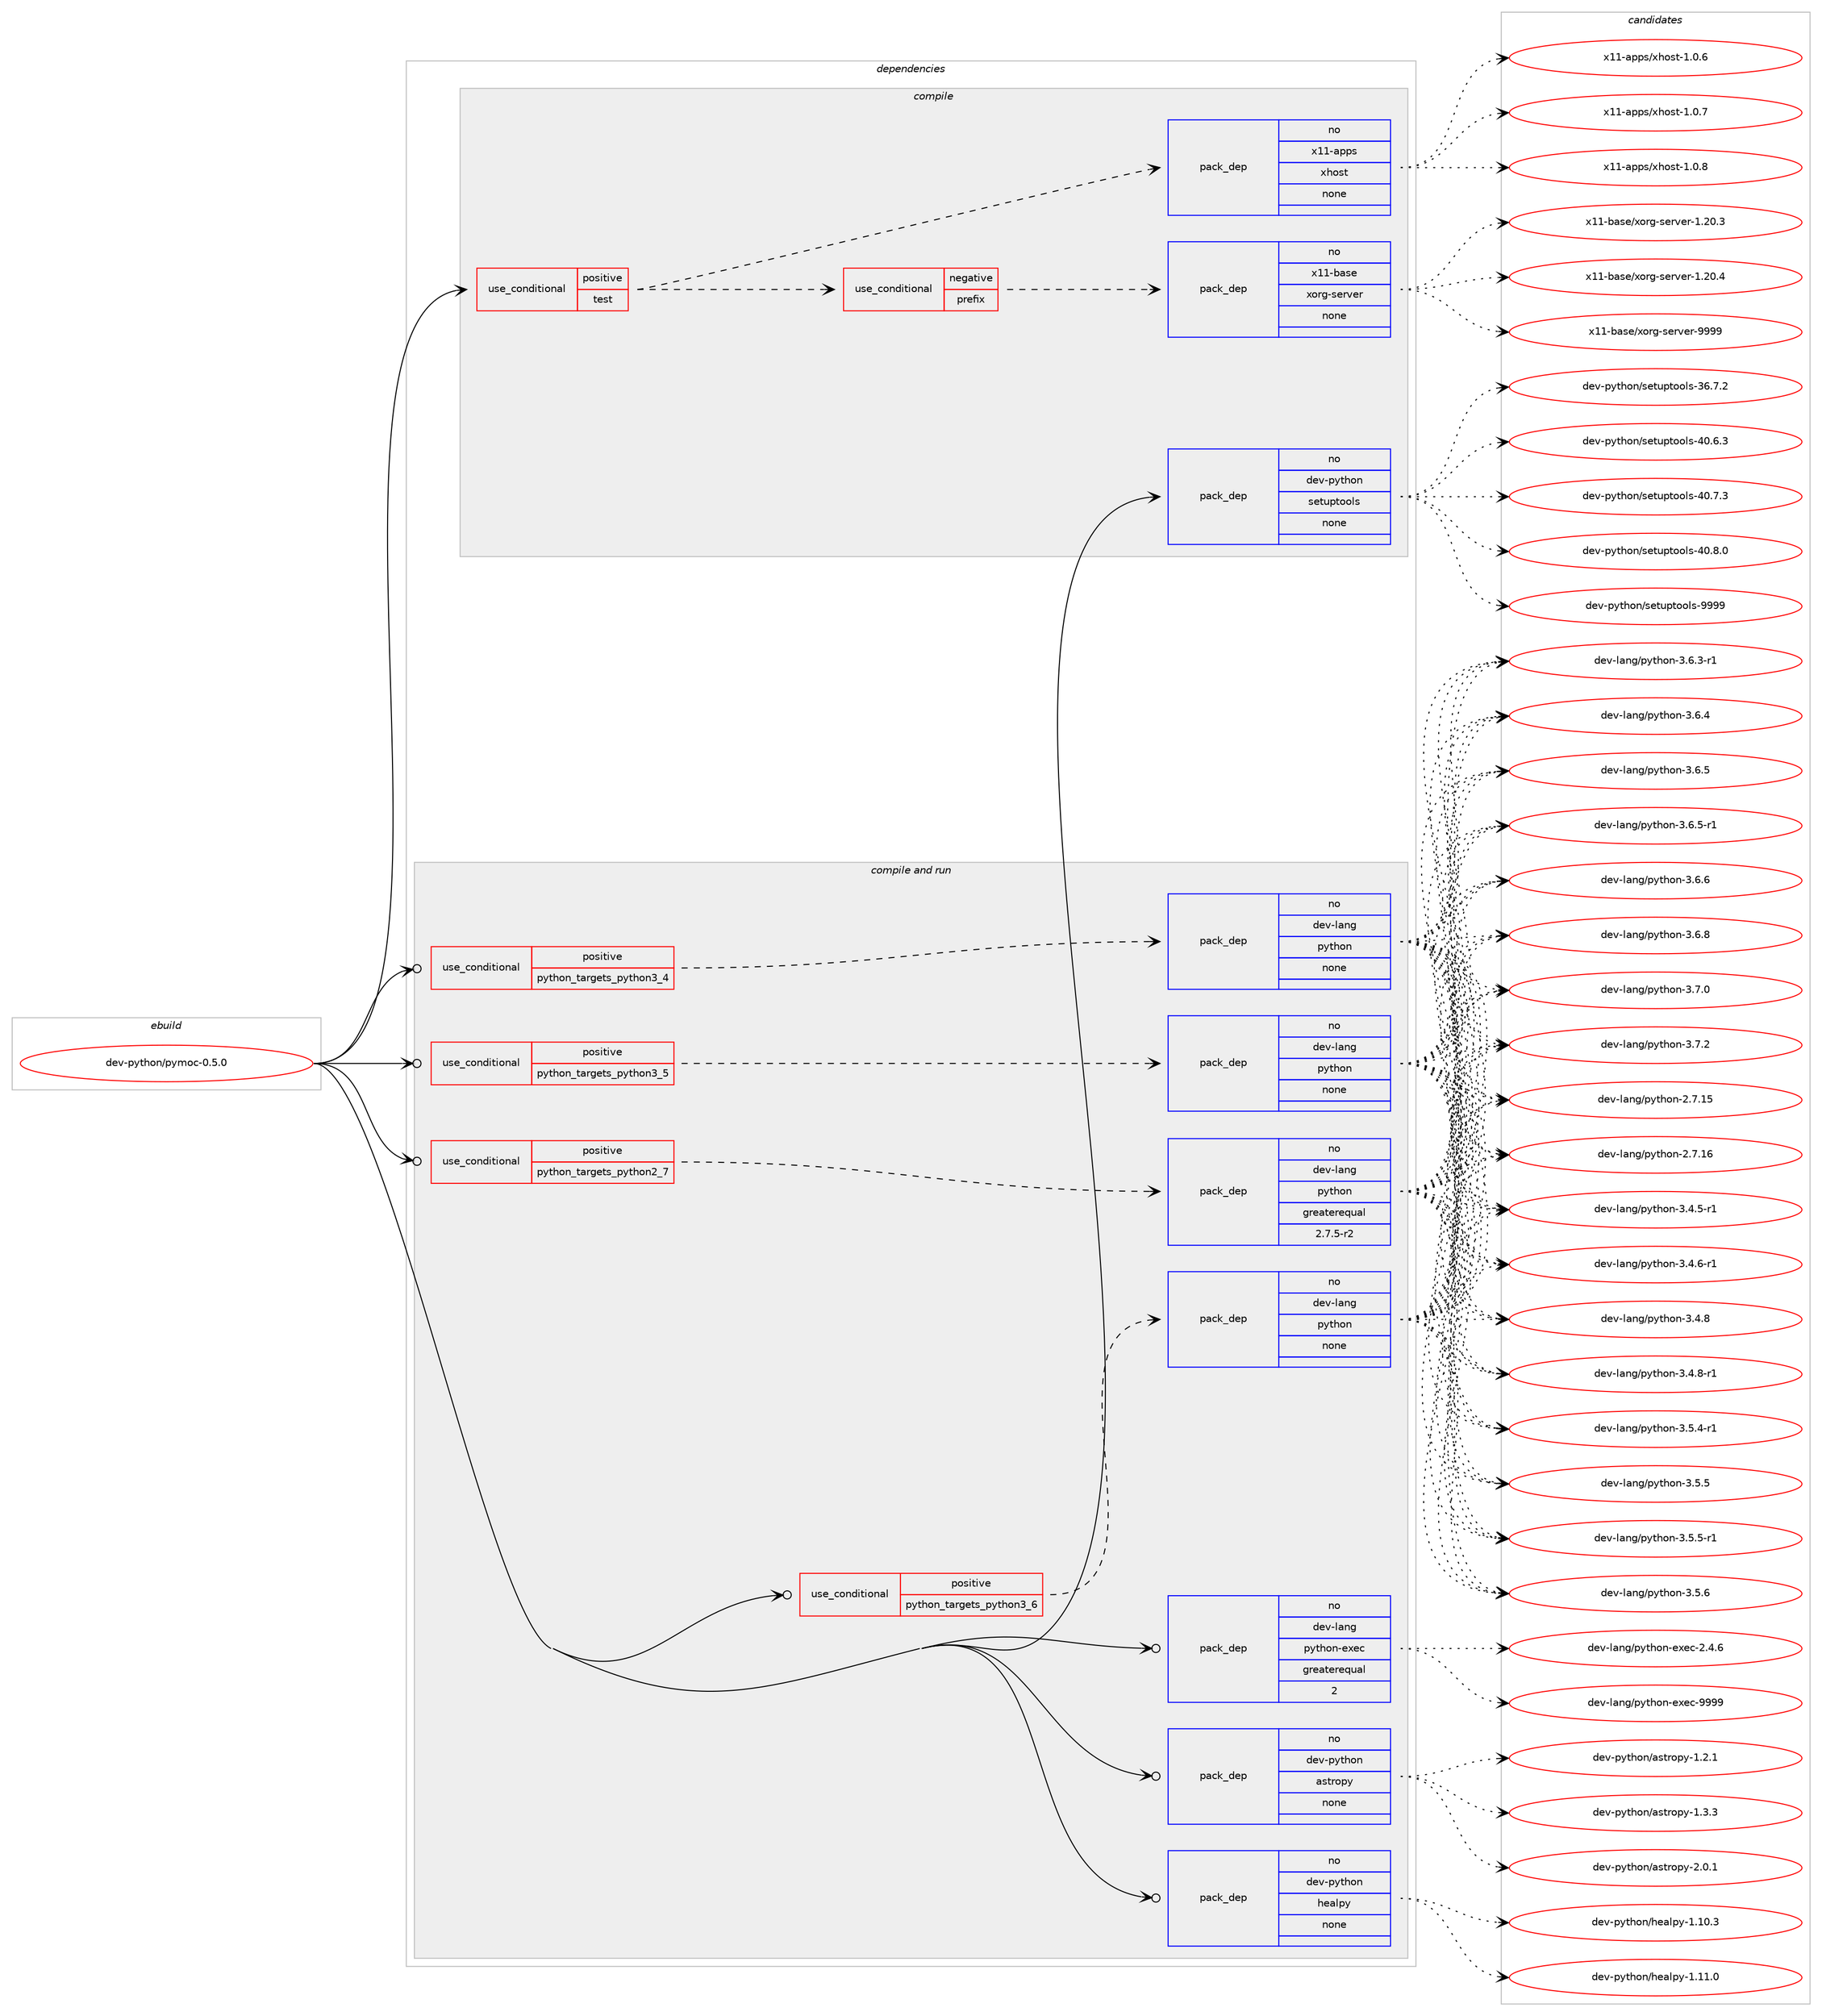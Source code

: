 digraph prolog {

# *************
# Graph options
# *************

newrank=true;
concentrate=true;
compound=true;
graph [rankdir=LR,fontname=Helvetica,fontsize=10,ranksep=1.5];#, ranksep=2.5, nodesep=0.2];
edge  [arrowhead=vee];
node  [fontname=Helvetica,fontsize=10];

# **********
# The ebuild
# **********

subgraph cluster_leftcol {
color=gray;
rank=same;
label=<<i>ebuild</i>>;
id [label="dev-python/pymoc-0.5.0", color=red, width=4, href="../dev-python/pymoc-0.5.0.svg"];
}

# ****************
# The dependencies
# ****************

subgraph cluster_midcol {
color=gray;
label=<<i>dependencies</i>>;
subgraph cluster_compile {
fillcolor="#eeeeee";
style=filled;
label=<<i>compile</i>>;
subgraph cond381189 {
dependency1430460 [label=<<TABLE BORDER="0" CELLBORDER="1" CELLSPACING="0" CELLPADDING="4"><TR><TD ROWSPAN="3" CELLPADDING="10">use_conditional</TD></TR><TR><TD>positive</TD></TR><TR><TD>test</TD></TR></TABLE>>, shape=none, color=red];
subgraph cond381190 {
dependency1430461 [label=<<TABLE BORDER="0" CELLBORDER="1" CELLSPACING="0" CELLPADDING="4"><TR><TD ROWSPAN="3" CELLPADDING="10">use_conditional</TD></TR><TR><TD>negative</TD></TR><TR><TD>prefix</TD></TR></TABLE>>, shape=none, color=red];
subgraph pack1025949 {
dependency1430462 [label=<<TABLE BORDER="0" CELLBORDER="1" CELLSPACING="0" CELLPADDING="4" WIDTH="220"><TR><TD ROWSPAN="6" CELLPADDING="30">pack_dep</TD></TR><TR><TD WIDTH="110">no</TD></TR><TR><TD>x11-base</TD></TR><TR><TD>xorg-server</TD></TR><TR><TD>none</TD></TR><TR><TD></TD></TR></TABLE>>, shape=none, color=blue];
}
dependency1430461:e -> dependency1430462:w [weight=20,style="dashed",arrowhead="vee"];
}
dependency1430460:e -> dependency1430461:w [weight=20,style="dashed",arrowhead="vee"];
subgraph pack1025950 {
dependency1430463 [label=<<TABLE BORDER="0" CELLBORDER="1" CELLSPACING="0" CELLPADDING="4" WIDTH="220"><TR><TD ROWSPAN="6" CELLPADDING="30">pack_dep</TD></TR><TR><TD WIDTH="110">no</TD></TR><TR><TD>x11-apps</TD></TR><TR><TD>xhost</TD></TR><TR><TD>none</TD></TR><TR><TD></TD></TR></TABLE>>, shape=none, color=blue];
}
dependency1430460:e -> dependency1430463:w [weight=20,style="dashed",arrowhead="vee"];
}
id:e -> dependency1430460:w [weight=20,style="solid",arrowhead="vee"];
subgraph pack1025951 {
dependency1430464 [label=<<TABLE BORDER="0" CELLBORDER="1" CELLSPACING="0" CELLPADDING="4" WIDTH="220"><TR><TD ROWSPAN="6" CELLPADDING="30">pack_dep</TD></TR><TR><TD WIDTH="110">no</TD></TR><TR><TD>dev-python</TD></TR><TR><TD>setuptools</TD></TR><TR><TD>none</TD></TR><TR><TD></TD></TR></TABLE>>, shape=none, color=blue];
}
id:e -> dependency1430464:w [weight=20,style="solid",arrowhead="vee"];
}
subgraph cluster_compileandrun {
fillcolor="#eeeeee";
style=filled;
label=<<i>compile and run</i>>;
subgraph cond381191 {
dependency1430465 [label=<<TABLE BORDER="0" CELLBORDER="1" CELLSPACING="0" CELLPADDING="4"><TR><TD ROWSPAN="3" CELLPADDING="10">use_conditional</TD></TR><TR><TD>positive</TD></TR><TR><TD>python_targets_python2_7</TD></TR></TABLE>>, shape=none, color=red];
subgraph pack1025952 {
dependency1430466 [label=<<TABLE BORDER="0" CELLBORDER="1" CELLSPACING="0" CELLPADDING="4" WIDTH="220"><TR><TD ROWSPAN="6" CELLPADDING="30">pack_dep</TD></TR><TR><TD WIDTH="110">no</TD></TR><TR><TD>dev-lang</TD></TR><TR><TD>python</TD></TR><TR><TD>greaterequal</TD></TR><TR><TD>2.7.5-r2</TD></TR></TABLE>>, shape=none, color=blue];
}
dependency1430465:e -> dependency1430466:w [weight=20,style="dashed",arrowhead="vee"];
}
id:e -> dependency1430465:w [weight=20,style="solid",arrowhead="odotvee"];
subgraph cond381192 {
dependency1430467 [label=<<TABLE BORDER="0" CELLBORDER="1" CELLSPACING="0" CELLPADDING="4"><TR><TD ROWSPAN="3" CELLPADDING="10">use_conditional</TD></TR><TR><TD>positive</TD></TR><TR><TD>python_targets_python3_4</TD></TR></TABLE>>, shape=none, color=red];
subgraph pack1025953 {
dependency1430468 [label=<<TABLE BORDER="0" CELLBORDER="1" CELLSPACING="0" CELLPADDING="4" WIDTH="220"><TR><TD ROWSPAN="6" CELLPADDING="30">pack_dep</TD></TR><TR><TD WIDTH="110">no</TD></TR><TR><TD>dev-lang</TD></TR><TR><TD>python</TD></TR><TR><TD>none</TD></TR><TR><TD></TD></TR></TABLE>>, shape=none, color=blue];
}
dependency1430467:e -> dependency1430468:w [weight=20,style="dashed",arrowhead="vee"];
}
id:e -> dependency1430467:w [weight=20,style="solid",arrowhead="odotvee"];
subgraph cond381193 {
dependency1430469 [label=<<TABLE BORDER="0" CELLBORDER="1" CELLSPACING="0" CELLPADDING="4"><TR><TD ROWSPAN="3" CELLPADDING="10">use_conditional</TD></TR><TR><TD>positive</TD></TR><TR><TD>python_targets_python3_5</TD></TR></TABLE>>, shape=none, color=red];
subgraph pack1025954 {
dependency1430470 [label=<<TABLE BORDER="0" CELLBORDER="1" CELLSPACING="0" CELLPADDING="4" WIDTH="220"><TR><TD ROWSPAN="6" CELLPADDING="30">pack_dep</TD></TR><TR><TD WIDTH="110">no</TD></TR><TR><TD>dev-lang</TD></TR><TR><TD>python</TD></TR><TR><TD>none</TD></TR><TR><TD></TD></TR></TABLE>>, shape=none, color=blue];
}
dependency1430469:e -> dependency1430470:w [weight=20,style="dashed",arrowhead="vee"];
}
id:e -> dependency1430469:w [weight=20,style="solid",arrowhead="odotvee"];
subgraph cond381194 {
dependency1430471 [label=<<TABLE BORDER="0" CELLBORDER="1" CELLSPACING="0" CELLPADDING="4"><TR><TD ROWSPAN="3" CELLPADDING="10">use_conditional</TD></TR><TR><TD>positive</TD></TR><TR><TD>python_targets_python3_6</TD></TR></TABLE>>, shape=none, color=red];
subgraph pack1025955 {
dependency1430472 [label=<<TABLE BORDER="0" CELLBORDER="1" CELLSPACING="0" CELLPADDING="4" WIDTH="220"><TR><TD ROWSPAN="6" CELLPADDING="30">pack_dep</TD></TR><TR><TD WIDTH="110">no</TD></TR><TR><TD>dev-lang</TD></TR><TR><TD>python</TD></TR><TR><TD>none</TD></TR><TR><TD></TD></TR></TABLE>>, shape=none, color=blue];
}
dependency1430471:e -> dependency1430472:w [weight=20,style="dashed",arrowhead="vee"];
}
id:e -> dependency1430471:w [weight=20,style="solid",arrowhead="odotvee"];
subgraph pack1025956 {
dependency1430473 [label=<<TABLE BORDER="0" CELLBORDER="1" CELLSPACING="0" CELLPADDING="4" WIDTH="220"><TR><TD ROWSPAN="6" CELLPADDING="30">pack_dep</TD></TR><TR><TD WIDTH="110">no</TD></TR><TR><TD>dev-lang</TD></TR><TR><TD>python-exec</TD></TR><TR><TD>greaterequal</TD></TR><TR><TD>2</TD></TR></TABLE>>, shape=none, color=blue];
}
id:e -> dependency1430473:w [weight=20,style="solid",arrowhead="odotvee"];
subgraph pack1025957 {
dependency1430474 [label=<<TABLE BORDER="0" CELLBORDER="1" CELLSPACING="0" CELLPADDING="4" WIDTH="220"><TR><TD ROWSPAN="6" CELLPADDING="30">pack_dep</TD></TR><TR><TD WIDTH="110">no</TD></TR><TR><TD>dev-python</TD></TR><TR><TD>astropy</TD></TR><TR><TD>none</TD></TR><TR><TD></TD></TR></TABLE>>, shape=none, color=blue];
}
id:e -> dependency1430474:w [weight=20,style="solid",arrowhead="odotvee"];
subgraph pack1025958 {
dependency1430475 [label=<<TABLE BORDER="0" CELLBORDER="1" CELLSPACING="0" CELLPADDING="4" WIDTH="220"><TR><TD ROWSPAN="6" CELLPADDING="30">pack_dep</TD></TR><TR><TD WIDTH="110">no</TD></TR><TR><TD>dev-python</TD></TR><TR><TD>healpy</TD></TR><TR><TD>none</TD></TR><TR><TD></TD></TR></TABLE>>, shape=none, color=blue];
}
id:e -> dependency1430475:w [weight=20,style="solid",arrowhead="odotvee"];
}
subgraph cluster_run {
fillcolor="#eeeeee";
style=filled;
label=<<i>run</i>>;
}
}

# **************
# The candidates
# **************

subgraph cluster_choices {
rank=same;
color=gray;
label=<<i>candidates</i>>;

subgraph choice1025949 {
color=black;
nodesep=1;
choice1204949459897115101471201111141034511510111411810111445494650484651 [label="x11-base/xorg-server-1.20.3", color=red, width=4,href="../x11-base/xorg-server-1.20.3.svg"];
choice1204949459897115101471201111141034511510111411810111445494650484652 [label="x11-base/xorg-server-1.20.4", color=red, width=4,href="../x11-base/xorg-server-1.20.4.svg"];
choice120494945989711510147120111114103451151011141181011144557575757 [label="x11-base/xorg-server-9999", color=red, width=4,href="../x11-base/xorg-server-9999.svg"];
dependency1430462:e -> choice1204949459897115101471201111141034511510111411810111445494650484651:w [style=dotted,weight="100"];
dependency1430462:e -> choice1204949459897115101471201111141034511510111411810111445494650484652:w [style=dotted,weight="100"];
dependency1430462:e -> choice120494945989711510147120111114103451151011141181011144557575757:w [style=dotted,weight="100"];
}
subgraph choice1025950 {
color=black;
nodesep=1;
choice1204949459711211211547120104111115116454946484654 [label="x11-apps/xhost-1.0.6", color=red, width=4,href="../x11-apps/xhost-1.0.6.svg"];
choice1204949459711211211547120104111115116454946484655 [label="x11-apps/xhost-1.0.7", color=red, width=4,href="../x11-apps/xhost-1.0.7.svg"];
choice1204949459711211211547120104111115116454946484656 [label="x11-apps/xhost-1.0.8", color=red, width=4,href="../x11-apps/xhost-1.0.8.svg"];
dependency1430463:e -> choice1204949459711211211547120104111115116454946484654:w [style=dotted,weight="100"];
dependency1430463:e -> choice1204949459711211211547120104111115116454946484655:w [style=dotted,weight="100"];
dependency1430463:e -> choice1204949459711211211547120104111115116454946484656:w [style=dotted,weight="100"];
}
subgraph choice1025951 {
color=black;
nodesep=1;
choice100101118451121211161041111104711510111611711211611111110811545515446554650 [label="dev-python/setuptools-36.7.2", color=red, width=4,href="../dev-python/setuptools-36.7.2.svg"];
choice100101118451121211161041111104711510111611711211611111110811545524846544651 [label="dev-python/setuptools-40.6.3", color=red, width=4,href="../dev-python/setuptools-40.6.3.svg"];
choice100101118451121211161041111104711510111611711211611111110811545524846554651 [label="dev-python/setuptools-40.7.3", color=red, width=4,href="../dev-python/setuptools-40.7.3.svg"];
choice100101118451121211161041111104711510111611711211611111110811545524846564648 [label="dev-python/setuptools-40.8.0", color=red, width=4,href="../dev-python/setuptools-40.8.0.svg"];
choice10010111845112121116104111110471151011161171121161111111081154557575757 [label="dev-python/setuptools-9999", color=red, width=4,href="../dev-python/setuptools-9999.svg"];
dependency1430464:e -> choice100101118451121211161041111104711510111611711211611111110811545515446554650:w [style=dotted,weight="100"];
dependency1430464:e -> choice100101118451121211161041111104711510111611711211611111110811545524846544651:w [style=dotted,weight="100"];
dependency1430464:e -> choice100101118451121211161041111104711510111611711211611111110811545524846554651:w [style=dotted,weight="100"];
dependency1430464:e -> choice100101118451121211161041111104711510111611711211611111110811545524846564648:w [style=dotted,weight="100"];
dependency1430464:e -> choice10010111845112121116104111110471151011161171121161111111081154557575757:w [style=dotted,weight="100"];
}
subgraph choice1025952 {
color=black;
nodesep=1;
choice10010111845108971101034711212111610411111045504655464953 [label="dev-lang/python-2.7.15", color=red, width=4,href="../dev-lang/python-2.7.15.svg"];
choice10010111845108971101034711212111610411111045504655464954 [label="dev-lang/python-2.7.16", color=red, width=4,href="../dev-lang/python-2.7.16.svg"];
choice1001011184510897110103471121211161041111104551465246534511449 [label="dev-lang/python-3.4.5-r1", color=red, width=4,href="../dev-lang/python-3.4.5-r1.svg"];
choice1001011184510897110103471121211161041111104551465246544511449 [label="dev-lang/python-3.4.6-r1", color=red, width=4,href="../dev-lang/python-3.4.6-r1.svg"];
choice100101118451089711010347112121116104111110455146524656 [label="dev-lang/python-3.4.8", color=red, width=4,href="../dev-lang/python-3.4.8.svg"];
choice1001011184510897110103471121211161041111104551465246564511449 [label="dev-lang/python-3.4.8-r1", color=red, width=4,href="../dev-lang/python-3.4.8-r1.svg"];
choice1001011184510897110103471121211161041111104551465346524511449 [label="dev-lang/python-3.5.4-r1", color=red, width=4,href="../dev-lang/python-3.5.4-r1.svg"];
choice100101118451089711010347112121116104111110455146534653 [label="dev-lang/python-3.5.5", color=red, width=4,href="../dev-lang/python-3.5.5.svg"];
choice1001011184510897110103471121211161041111104551465346534511449 [label="dev-lang/python-3.5.5-r1", color=red, width=4,href="../dev-lang/python-3.5.5-r1.svg"];
choice100101118451089711010347112121116104111110455146534654 [label="dev-lang/python-3.5.6", color=red, width=4,href="../dev-lang/python-3.5.6.svg"];
choice1001011184510897110103471121211161041111104551465446514511449 [label="dev-lang/python-3.6.3-r1", color=red, width=4,href="../dev-lang/python-3.6.3-r1.svg"];
choice100101118451089711010347112121116104111110455146544652 [label="dev-lang/python-3.6.4", color=red, width=4,href="../dev-lang/python-3.6.4.svg"];
choice100101118451089711010347112121116104111110455146544653 [label="dev-lang/python-3.6.5", color=red, width=4,href="../dev-lang/python-3.6.5.svg"];
choice1001011184510897110103471121211161041111104551465446534511449 [label="dev-lang/python-3.6.5-r1", color=red, width=4,href="../dev-lang/python-3.6.5-r1.svg"];
choice100101118451089711010347112121116104111110455146544654 [label="dev-lang/python-3.6.6", color=red, width=4,href="../dev-lang/python-3.6.6.svg"];
choice100101118451089711010347112121116104111110455146544656 [label="dev-lang/python-3.6.8", color=red, width=4,href="../dev-lang/python-3.6.8.svg"];
choice100101118451089711010347112121116104111110455146554648 [label="dev-lang/python-3.7.0", color=red, width=4,href="../dev-lang/python-3.7.0.svg"];
choice100101118451089711010347112121116104111110455146554650 [label="dev-lang/python-3.7.2", color=red, width=4,href="../dev-lang/python-3.7.2.svg"];
dependency1430466:e -> choice10010111845108971101034711212111610411111045504655464953:w [style=dotted,weight="100"];
dependency1430466:e -> choice10010111845108971101034711212111610411111045504655464954:w [style=dotted,weight="100"];
dependency1430466:e -> choice1001011184510897110103471121211161041111104551465246534511449:w [style=dotted,weight="100"];
dependency1430466:e -> choice1001011184510897110103471121211161041111104551465246544511449:w [style=dotted,weight="100"];
dependency1430466:e -> choice100101118451089711010347112121116104111110455146524656:w [style=dotted,weight="100"];
dependency1430466:e -> choice1001011184510897110103471121211161041111104551465246564511449:w [style=dotted,weight="100"];
dependency1430466:e -> choice1001011184510897110103471121211161041111104551465346524511449:w [style=dotted,weight="100"];
dependency1430466:e -> choice100101118451089711010347112121116104111110455146534653:w [style=dotted,weight="100"];
dependency1430466:e -> choice1001011184510897110103471121211161041111104551465346534511449:w [style=dotted,weight="100"];
dependency1430466:e -> choice100101118451089711010347112121116104111110455146534654:w [style=dotted,weight="100"];
dependency1430466:e -> choice1001011184510897110103471121211161041111104551465446514511449:w [style=dotted,weight="100"];
dependency1430466:e -> choice100101118451089711010347112121116104111110455146544652:w [style=dotted,weight="100"];
dependency1430466:e -> choice100101118451089711010347112121116104111110455146544653:w [style=dotted,weight="100"];
dependency1430466:e -> choice1001011184510897110103471121211161041111104551465446534511449:w [style=dotted,weight="100"];
dependency1430466:e -> choice100101118451089711010347112121116104111110455146544654:w [style=dotted,weight="100"];
dependency1430466:e -> choice100101118451089711010347112121116104111110455146544656:w [style=dotted,weight="100"];
dependency1430466:e -> choice100101118451089711010347112121116104111110455146554648:w [style=dotted,weight="100"];
dependency1430466:e -> choice100101118451089711010347112121116104111110455146554650:w [style=dotted,weight="100"];
}
subgraph choice1025953 {
color=black;
nodesep=1;
choice10010111845108971101034711212111610411111045504655464953 [label="dev-lang/python-2.7.15", color=red, width=4,href="../dev-lang/python-2.7.15.svg"];
choice10010111845108971101034711212111610411111045504655464954 [label="dev-lang/python-2.7.16", color=red, width=4,href="../dev-lang/python-2.7.16.svg"];
choice1001011184510897110103471121211161041111104551465246534511449 [label="dev-lang/python-3.4.5-r1", color=red, width=4,href="../dev-lang/python-3.4.5-r1.svg"];
choice1001011184510897110103471121211161041111104551465246544511449 [label="dev-lang/python-3.4.6-r1", color=red, width=4,href="../dev-lang/python-3.4.6-r1.svg"];
choice100101118451089711010347112121116104111110455146524656 [label="dev-lang/python-3.4.8", color=red, width=4,href="../dev-lang/python-3.4.8.svg"];
choice1001011184510897110103471121211161041111104551465246564511449 [label="dev-lang/python-3.4.8-r1", color=red, width=4,href="../dev-lang/python-3.4.8-r1.svg"];
choice1001011184510897110103471121211161041111104551465346524511449 [label="dev-lang/python-3.5.4-r1", color=red, width=4,href="../dev-lang/python-3.5.4-r1.svg"];
choice100101118451089711010347112121116104111110455146534653 [label="dev-lang/python-3.5.5", color=red, width=4,href="../dev-lang/python-3.5.5.svg"];
choice1001011184510897110103471121211161041111104551465346534511449 [label="dev-lang/python-3.5.5-r1", color=red, width=4,href="../dev-lang/python-3.5.5-r1.svg"];
choice100101118451089711010347112121116104111110455146534654 [label="dev-lang/python-3.5.6", color=red, width=4,href="../dev-lang/python-3.5.6.svg"];
choice1001011184510897110103471121211161041111104551465446514511449 [label="dev-lang/python-3.6.3-r1", color=red, width=4,href="../dev-lang/python-3.6.3-r1.svg"];
choice100101118451089711010347112121116104111110455146544652 [label="dev-lang/python-3.6.4", color=red, width=4,href="../dev-lang/python-3.6.4.svg"];
choice100101118451089711010347112121116104111110455146544653 [label="dev-lang/python-3.6.5", color=red, width=4,href="../dev-lang/python-3.6.5.svg"];
choice1001011184510897110103471121211161041111104551465446534511449 [label="dev-lang/python-3.6.5-r1", color=red, width=4,href="../dev-lang/python-3.6.5-r1.svg"];
choice100101118451089711010347112121116104111110455146544654 [label="dev-lang/python-3.6.6", color=red, width=4,href="../dev-lang/python-3.6.6.svg"];
choice100101118451089711010347112121116104111110455146544656 [label="dev-lang/python-3.6.8", color=red, width=4,href="../dev-lang/python-3.6.8.svg"];
choice100101118451089711010347112121116104111110455146554648 [label="dev-lang/python-3.7.0", color=red, width=4,href="../dev-lang/python-3.7.0.svg"];
choice100101118451089711010347112121116104111110455146554650 [label="dev-lang/python-3.7.2", color=red, width=4,href="../dev-lang/python-3.7.2.svg"];
dependency1430468:e -> choice10010111845108971101034711212111610411111045504655464953:w [style=dotted,weight="100"];
dependency1430468:e -> choice10010111845108971101034711212111610411111045504655464954:w [style=dotted,weight="100"];
dependency1430468:e -> choice1001011184510897110103471121211161041111104551465246534511449:w [style=dotted,weight="100"];
dependency1430468:e -> choice1001011184510897110103471121211161041111104551465246544511449:w [style=dotted,weight="100"];
dependency1430468:e -> choice100101118451089711010347112121116104111110455146524656:w [style=dotted,weight="100"];
dependency1430468:e -> choice1001011184510897110103471121211161041111104551465246564511449:w [style=dotted,weight="100"];
dependency1430468:e -> choice1001011184510897110103471121211161041111104551465346524511449:w [style=dotted,weight="100"];
dependency1430468:e -> choice100101118451089711010347112121116104111110455146534653:w [style=dotted,weight="100"];
dependency1430468:e -> choice1001011184510897110103471121211161041111104551465346534511449:w [style=dotted,weight="100"];
dependency1430468:e -> choice100101118451089711010347112121116104111110455146534654:w [style=dotted,weight="100"];
dependency1430468:e -> choice1001011184510897110103471121211161041111104551465446514511449:w [style=dotted,weight="100"];
dependency1430468:e -> choice100101118451089711010347112121116104111110455146544652:w [style=dotted,weight="100"];
dependency1430468:e -> choice100101118451089711010347112121116104111110455146544653:w [style=dotted,weight="100"];
dependency1430468:e -> choice1001011184510897110103471121211161041111104551465446534511449:w [style=dotted,weight="100"];
dependency1430468:e -> choice100101118451089711010347112121116104111110455146544654:w [style=dotted,weight="100"];
dependency1430468:e -> choice100101118451089711010347112121116104111110455146544656:w [style=dotted,weight="100"];
dependency1430468:e -> choice100101118451089711010347112121116104111110455146554648:w [style=dotted,weight="100"];
dependency1430468:e -> choice100101118451089711010347112121116104111110455146554650:w [style=dotted,weight="100"];
}
subgraph choice1025954 {
color=black;
nodesep=1;
choice10010111845108971101034711212111610411111045504655464953 [label="dev-lang/python-2.7.15", color=red, width=4,href="../dev-lang/python-2.7.15.svg"];
choice10010111845108971101034711212111610411111045504655464954 [label="dev-lang/python-2.7.16", color=red, width=4,href="../dev-lang/python-2.7.16.svg"];
choice1001011184510897110103471121211161041111104551465246534511449 [label="dev-lang/python-3.4.5-r1", color=red, width=4,href="../dev-lang/python-3.4.5-r1.svg"];
choice1001011184510897110103471121211161041111104551465246544511449 [label="dev-lang/python-3.4.6-r1", color=red, width=4,href="../dev-lang/python-3.4.6-r1.svg"];
choice100101118451089711010347112121116104111110455146524656 [label="dev-lang/python-3.4.8", color=red, width=4,href="../dev-lang/python-3.4.8.svg"];
choice1001011184510897110103471121211161041111104551465246564511449 [label="dev-lang/python-3.4.8-r1", color=red, width=4,href="../dev-lang/python-3.4.8-r1.svg"];
choice1001011184510897110103471121211161041111104551465346524511449 [label="dev-lang/python-3.5.4-r1", color=red, width=4,href="../dev-lang/python-3.5.4-r1.svg"];
choice100101118451089711010347112121116104111110455146534653 [label="dev-lang/python-3.5.5", color=red, width=4,href="../dev-lang/python-3.5.5.svg"];
choice1001011184510897110103471121211161041111104551465346534511449 [label="dev-lang/python-3.5.5-r1", color=red, width=4,href="../dev-lang/python-3.5.5-r1.svg"];
choice100101118451089711010347112121116104111110455146534654 [label="dev-lang/python-3.5.6", color=red, width=4,href="../dev-lang/python-3.5.6.svg"];
choice1001011184510897110103471121211161041111104551465446514511449 [label="dev-lang/python-3.6.3-r1", color=red, width=4,href="../dev-lang/python-3.6.3-r1.svg"];
choice100101118451089711010347112121116104111110455146544652 [label="dev-lang/python-3.6.4", color=red, width=4,href="../dev-lang/python-3.6.4.svg"];
choice100101118451089711010347112121116104111110455146544653 [label="dev-lang/python-3.6.5", color=red, width=4,href="../dev-lang/python-3.6.5.svg"];
choice1001011184510897110103471121211161041111104551465446534511449 [label="dev-lang/python-3.6.5-r1", color=red, width=4,href="../dev-lang/python-3.6.5-r1.svg"];
choice100101118451089711010347112121116104111110455146544654 [label="dev-lang/python-3.6.6", color=red, width=4,href="../dev-lang/python-3.6.6.svg"];
choice100101118451089711010347112121116104111110455146544656 [label="dev-lang/python-3.6.8", color=red, width=4,href="../dev-lang/python-3.6.8.svg"];
choice100101118451089711010347112121116104111110455146554648 [label="dev-lang/python-3.7.0", color=red, width=4,href="../dev-lang/python-3.7.0.svg"];
choice100101118451089711010347112121116104111110455146554650 [label="dev-lang/python-3.7.2", color=red, width=4,href="../dev-lang/python-3.7.2.svg"];
dependency1430470:e -> choice10010111845108971101034711212111610411111045504655464953:w [style=dotted,weight="100"];
dependency1430470:e -> choice10010111845108971101034711212111610411111045504655464954:w [style=dotted,weight="100"];
dependency1430470:e -> choice1001011184510897110103471121211161041111104551465246534511449:w [style=dotted,weight="100"];
dependency1430470:e -> choice1001011184510897110103471121211161041111104551465246544511449:w [style=dotted,weight="100"];
dependency1430470:e -> choice100101118451089711010347112121116104111110455146524656:w [style=dotted,weight="100"];
dependency1430470:e -> choice1001011184510897110103471121211161041111104551465246564511449:w [style=dotted,weight="100"];
dependency1430470:e -> choice1001011184510897110103471121211161041111104551465346524511449:w [style=dotted,weight="100"];
dependency1430470:e -> choice100101118451089711010347112121116104111110455146534653:w [style=dotted,weight="100"];
dependency1430470:e -> choice1001011184510897110103471121211161041111104551465346534511449:w [style=dotted,weight="100"];
dependency1430470:e -> choice100101118451089711010347112121116104111110455146534654:w [style=dotted,weight="100"];
dependency1430470:e -> choice1001011184510897110103471121211161041111104551465446514511449:w [style=dotted,weight="100"];
dependency1430470:e -> choice100101118451089711010347112121116104111110455146544652:w [style=dotted,weight="100"];
dependency1430470:e -> choice100101118451089711010347112121116104111110455146544653:w [style=dotted,weight="100"];
dependency1430470:e -> choice1001011184510897110103471121211161041111104551465446534511449:w [style=dotted,weight="100"];
dependency1430470:e -> choice100101118451089711010347112121116104111110455146544654:w [style=dotted,weight="100"];
dependency1430470:e -> choice100101118451089711010347112121116104111110455146544656:w [style=dotted,weight="100"];
dependency1430470:e -> choice100101118451089711010347112121116104111110455146554648:w [style=dotted,weight="100"];
dependency1430470:e -> choice100101118451089711010347112121116104111110455146554650:w [style=dotted,weight="100"];
}
subgraph choice1025955 {
color=black;
nodesep=1;
choice10010111845108971101034711212111610411111045504655464953 [label="dev-lang/python-2.7.15", color=red, width=4,href="../dev-lang/python-2.7.15.svg"];
choice10010111845108971101034711212111610411111045504655464954 [label="dev-lang/python-2.7.16", color=red, width=4,href="../dev-lang/python-2.7.16.svg"];
choice1001011184510897110103471121211161041111104551465246534511449 [label="dev-lang/python-3.4.5-r1", color=red, width=4,href="../dev-lang/python-3.4.5-r1.svg"];
choice1001011184510897110103471121211161041111104551465246544511449 [label="dev-lang/python-3.4.6-r1", color=red, width=4,href="../dev-lang/python-3.4.6-r1.svg"];
choice100101118451089711010347112121116104111110455146524656 [label="dev-lang/python-3.4.8", color=red, width=4,href="../dev-lang/python-3.4.8.svg"];
choice1001011184510897110103471121211161041111104551465246564511449 [label="dev-lang/python-3.4.8-r1", color=red, width=4,href="../dev-lang/python-3.4.8-r1.svg"];
choice1001011184510897110103471121211161041111104551465346524511449 [label="dev-lang/python-3.5.4-r1", color=red, width=4,href="../dev-lang/python-3.5.4-r1.svg"];
choice100101118451089711010347112121116104111110455146534653 [label="dev-lang/python-3.5.5", color=red, width=4,href="../dev-lang/python-3.5.5.svg"];
choice1001011184510897110103471121211161041111104551465346534511449 [label="dev-lang/python-3.5.5-r1", color=red, width=4,href="../dev-lang/python-3.5.5-r1.svg"];
choice100101118451089711010347112121116104111110455146534654 [label="dev-lang/python-3.5.6", color=red, width=4,href="../dev-lang/python-3.5.6.svg"];
choice1001011184510897110103471121211161041111104551465446514511449 [label="dev-lang/python-3.6.3-r1", color=red, width=4,href="../dev-lang/python-3.6.3-r1.svg"];
choice100101118451089711010347112121116104111110455146544652 [label="dev-lang/python-3.6.4", color=red, width=4,href="../dev-lang/python-3.6.4.svg"];
choice100101118451089711010347112121116104111110455146544653 [label="dev-lang/python-3.6.5", color=red, width=4,href="../dev-lang/python-3.6.5.svg"];
choice1001011184510897110103471121211161041111104551465446534511449 [label="dev-lang/python-3.6.5-r1", color=red, width=4,href="../dev-lang/python-3.6.5-r1.svg"];
choice100101118451089711010347112121116104111110455146544654 [label="dev-lang/python-3.6.6", color=red, width=4,href="../dev-lang/python-3.6.6.svg"];
choice100101118451089711010347112121116104111110455146544656 [label="dev-lang/python-3.6.8", color=red, width=4,href="../dev-lang/python-3.6.8.svg"];
choice100101118451089711010347112121116104111110455146554648 [label="dev-lang/python-3.7.0", color=red, width=4,href="../dev-lang/python-3.7.0.svg"];
choice100101118451089711010347112121116104111110455146554650 [label="dev-lang/python-3.7.2", color=red, width=4,href="../dev-lang/python-3.7.2.svg"];
dependency1430472:e -> choice10010111845108971101034711212111610411111045504655464953:w [style=dotted,weight="100"];
dependency1430472:e -> choice10010111845108971101034711212111610411111045504655464954:w [style=dotted,weight="100"];
dependency1430472:e -> choice1001011184510897110103471121211161041111104551465246534511449:w [style=dotted,weight="100"];
dependency1430472:e -> choice1001011184510897110103471121211161041111104551465246544511449:w [style=dotted,weight="100"];
dependency1430472:e -> choice100101118451089711010347112121116104111110455146524656:w [style=dotted,weight="100"];
dependency1430472:e -> choice1001011184510897110103471121211161041111104551465246564511449:w [style=dotted,weight="100"];
dependency1430472:e -> choice1001011184510897110103471121211161041111104551465346524511449:w [style=dotted,weight="100"];
dependency1430472:e -> choice100101118451089711010347112121116104111110455146534653:w [style=dotted,weight="100"];
dependency1430472:e -> choice1001011184510897110103471121211161041111104551465346534511449:w [style=dotted,weight="100"];
dependency1430472:e -> choice100101118451089711010347112121116104111110455146534654:w [style=dotted,weight="100"];
dependency1430472:e -> choice1001011184510897110103471121211161041111104551465446514511449:w [style=dotted,weight="100"];
dependency1430472:e -> choice100101118451089711010347112121116104111110455146544652:w [style=dotted,weight="100"];
dependency1430472:e -> choice100101118451089711010347112121116104111110455146544653:w [style=dotted,weight="100"];
dependency1430472:e -> choice1001011184510897110103471121211161041111104551465446534511449:w [style=dotted,weight="100"];
dependency1430472:e -> choice100101118451089711010347112121116104111110455146544654:w [style=dotted,weight="100"];
dependency1430472:e -> choice100101118451089711010347112121116104111110455146544656:w [style=dotted,weight="100"];
dependency1430472:e -> choice100101118451089711010347112121116104111110455146554648:w [style=dotted,weight="100"];
dependency1430472:e -> choice100101118451089711010347112121116104111110455146554650:w [style=dotted,weight="100"];
}
subgraph choice1025956 {
color=black;
nodesep=1;
choice1001011184510897110103471121211161041111104510112010199455046524654 [label="dev-lang/python-exec-2.4.6", color=red, width=4,href="../dev-lang/python-exec-2.4.6.svg"];
choice10010111845108971101034711212111610411111045101120101994557575757 [label="dev-lang/python-exec-9999", color=red, width=4,href="../dev-lang/python-exec-9999.svg"];
dependency1430473:e -> choice1001011184510897110103471121211161041111104510112010199455046524654:w [style=dotted,weight="100"];
dependency1430473:e -> choice10010111845108971101034711212111610411111045101120101994557575757:w [style=dotted,weight="100"];
}
subgraph choice1025957 {
color=black;
nodesep=1;
choice100101118451121211161041111104797115116114111112121454946504649 [label="dev-python/astropy-1.2.1", color=red, width=4,href="../dev-python/astropy-1.2.1.svg"];
choice100101118451121211161041111104797115116114111112121454946514651 [label="dev-python/astropy-1.3.3", color=red, width=4,href="../dev-python/astropy-1.3.3.svg"];
choice100101118451121211161041111104797115116114111112121455046484649 [label="dev-python/astropy-2.0.1", color=red, width=4,href="../dev-python/astropy-2.0.1.svg"];
dependency1430474:e -> choice100101118451121211161041111104797115116114111112121454946504649:w [style=dotted,weight="100"];
dependency1430474:e -> choice100101118451121211161041111104797115116114111112121454946514651:w [style=dotted,weight="100"];
dependency1430474:e -> choice100101118451121211161041111104797115116114111112121455046484649:w [style=dotted,weight="100"];
}
subgraph choice1025958 {
color=black;
nodesep=1;
choice10010111845112121116104111110471041019710811212145494649484651 [label="dev-python/healpy-1.10.3", color=red, width=4,href="../dev-python/healpy-1.10.3.svg"];
choice10010111845112121116104111110471041019710811212145494649494648 [label="dev-python/healpy-1.11.0", color=red, width=4,href="../dev-python/healpy-1.11.0.svg"];
dependency1430475:e -> choice10010111845112121116104111110471041019710811212145494649484651:w [style=dotted,weight="100"];
dependency1430475:e -> choice10010111845112121116104111110471041019710811212145494649494648:w [style=dotted,weight="100"];
}
}

}
